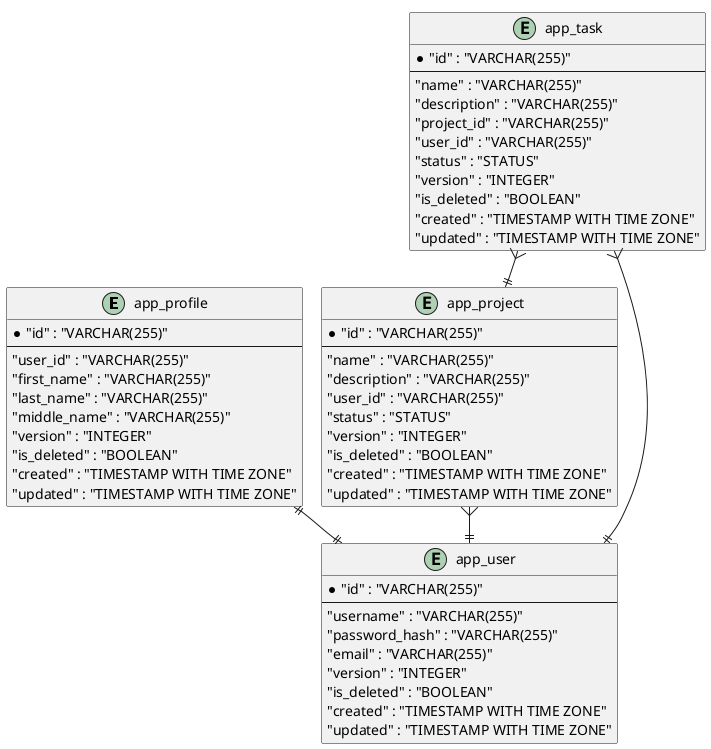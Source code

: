 @startuml 
'!pragma graphviz_dot jdot 
!pragma layout smetana 
entity "app_profile" {
    *"id" : "VARCHAR(255)"
---
    "user_id" : "VARCHAR(255)"
    "first_name" : "VARCHAR(255)"
    "last_name" : "VARCHAR(255)"
    "middle_name" : "VARCHAR(255)"
    "version" : "INTEGER"
    "is_deleted" : "BOOLEAN"
    "created" : "TIMESTAMP WITH TIME ZONE"
    "updated" : "TIMESTAMP WITH TIME ZONE"
}

entity "app_project" {
    *"id" : "VARCHAR(255)"
---
    "name" : "VARCHAR(255)"
    "description" : "VARCHAR(255)"
    "user_id" : "VARCHAR(255)"
    "status" : "STATUS"
    "version" : "INTEGER"
    "is_deleted" : "BOOLEAN"
    "created" : "TIMESTAMP WITH TIME ZONE"
    "updated" : "TIMESTAMP WITH TIME ZONE"
}

entity "app_task" {
    *"id" : "VARCHAR(255)"
---
    "name" : "VARCHAR(255)"
    "description" : "VARCHAR(255)"
    "project_id" : "VARCHAR(255)"
    "user_id" : "VARCHAR(255)"
    "status" : "STATUS"
    "version" : "INTEGER"
    "is_deleted" : "BOOLEAN"
    "created" : "TIMESTAMP WITH TIME ZONE"
    "updated" : "TIMESTAMP WITH TIME ZONE"
}

entity "app_user" {
    *"id" : "VARCHAR(255)"
---
    "username" : "VARCHAR(255)"
    "password_hash" : "VARCHAR(255)"
    "email" : "VARCHAR(255)"
    "version" : "INTEGER"
    "is_deleted" : "BOOLEAN"
    "created" : "TIMESTAMP WITH TIME ZONE"
    "updated" : "TIMESTAMP WITH TIME ZONE"
}

"app_profile" ||--|| "app_user"
"app_project" }--|| "app_user"
"app_task" }--|| "app_project"
"app_task" }--|| "app_user"

@enduml
